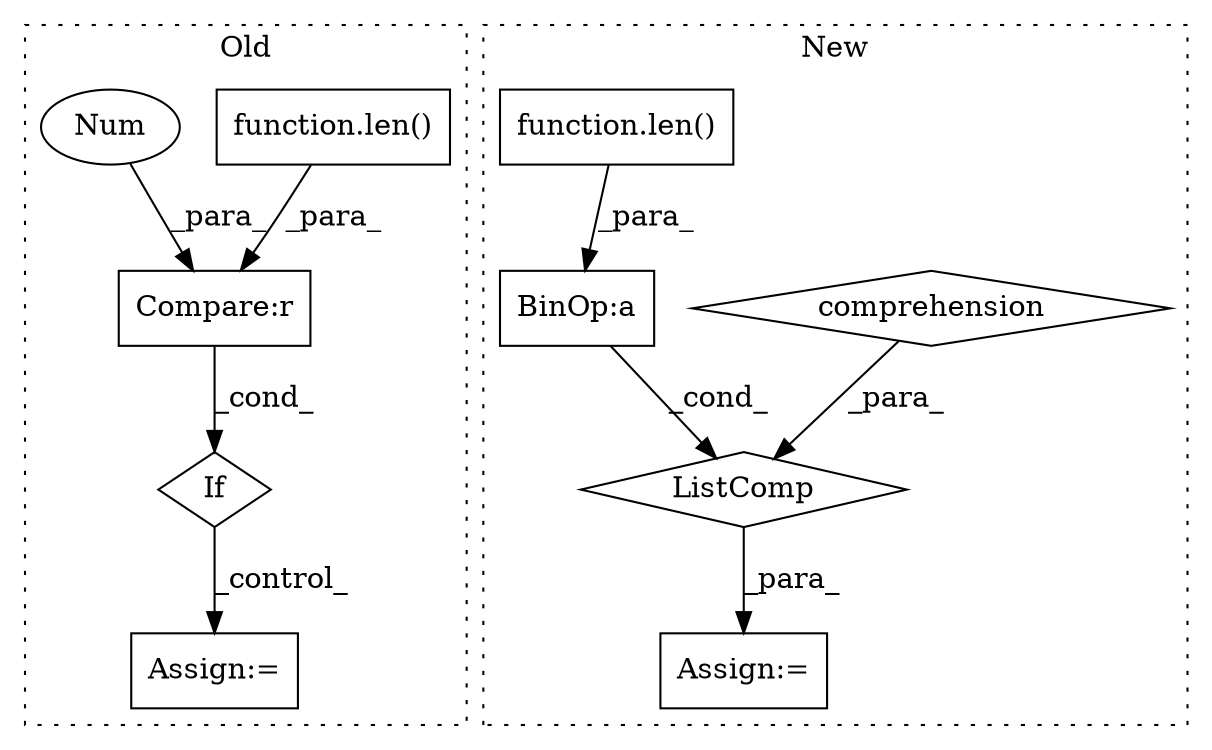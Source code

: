digraph G {
subgraph cluster0 {
1 [label="function.len()" a="75" s="1908,1919" l="4,1" shape="box"];
5 [label="Compare:r" a="40" s="1908" l="16" shape="box"];
6 [label="If" a="96" s="1875" l="3" shape="diamond"];
7 [label="Num" a="76" s="1923" l="1" shape="ellipse"];
8 [label="Assign:=" a="68" s="1946" l="3" shape="box"];
label = "Old";
style="dotted";
}
subgraph cluster1 {
2 [label="ListComp" a="106" s="4295" l="45" shape="diamond"];
3 [label="comprehension" a="45" s="4314" l="3" shape="diamond"];
4 [label="Assign:=" a="68" s="4541" l="3" shape="box"];
9 [label="BinOp:a" a="82" s="4309" l="3" shape="box"];
10 [label="function.len()" a="75" s="4296,4308" l="4,1" shape="box"];
label = "New";
style="dotted";
}
1 -> 5 [label="_para_"];
2 -> 4 [label="_para_"];
3 -> 2 [label="_para_"];
5 -> 6 [label="_cond_"];
6 -> 8 [label="_control_"];
7 -> 5 [label="_para_"];
9 -> 2 [label="_cond_"];
10 -> 9 [label="_para_"];
}